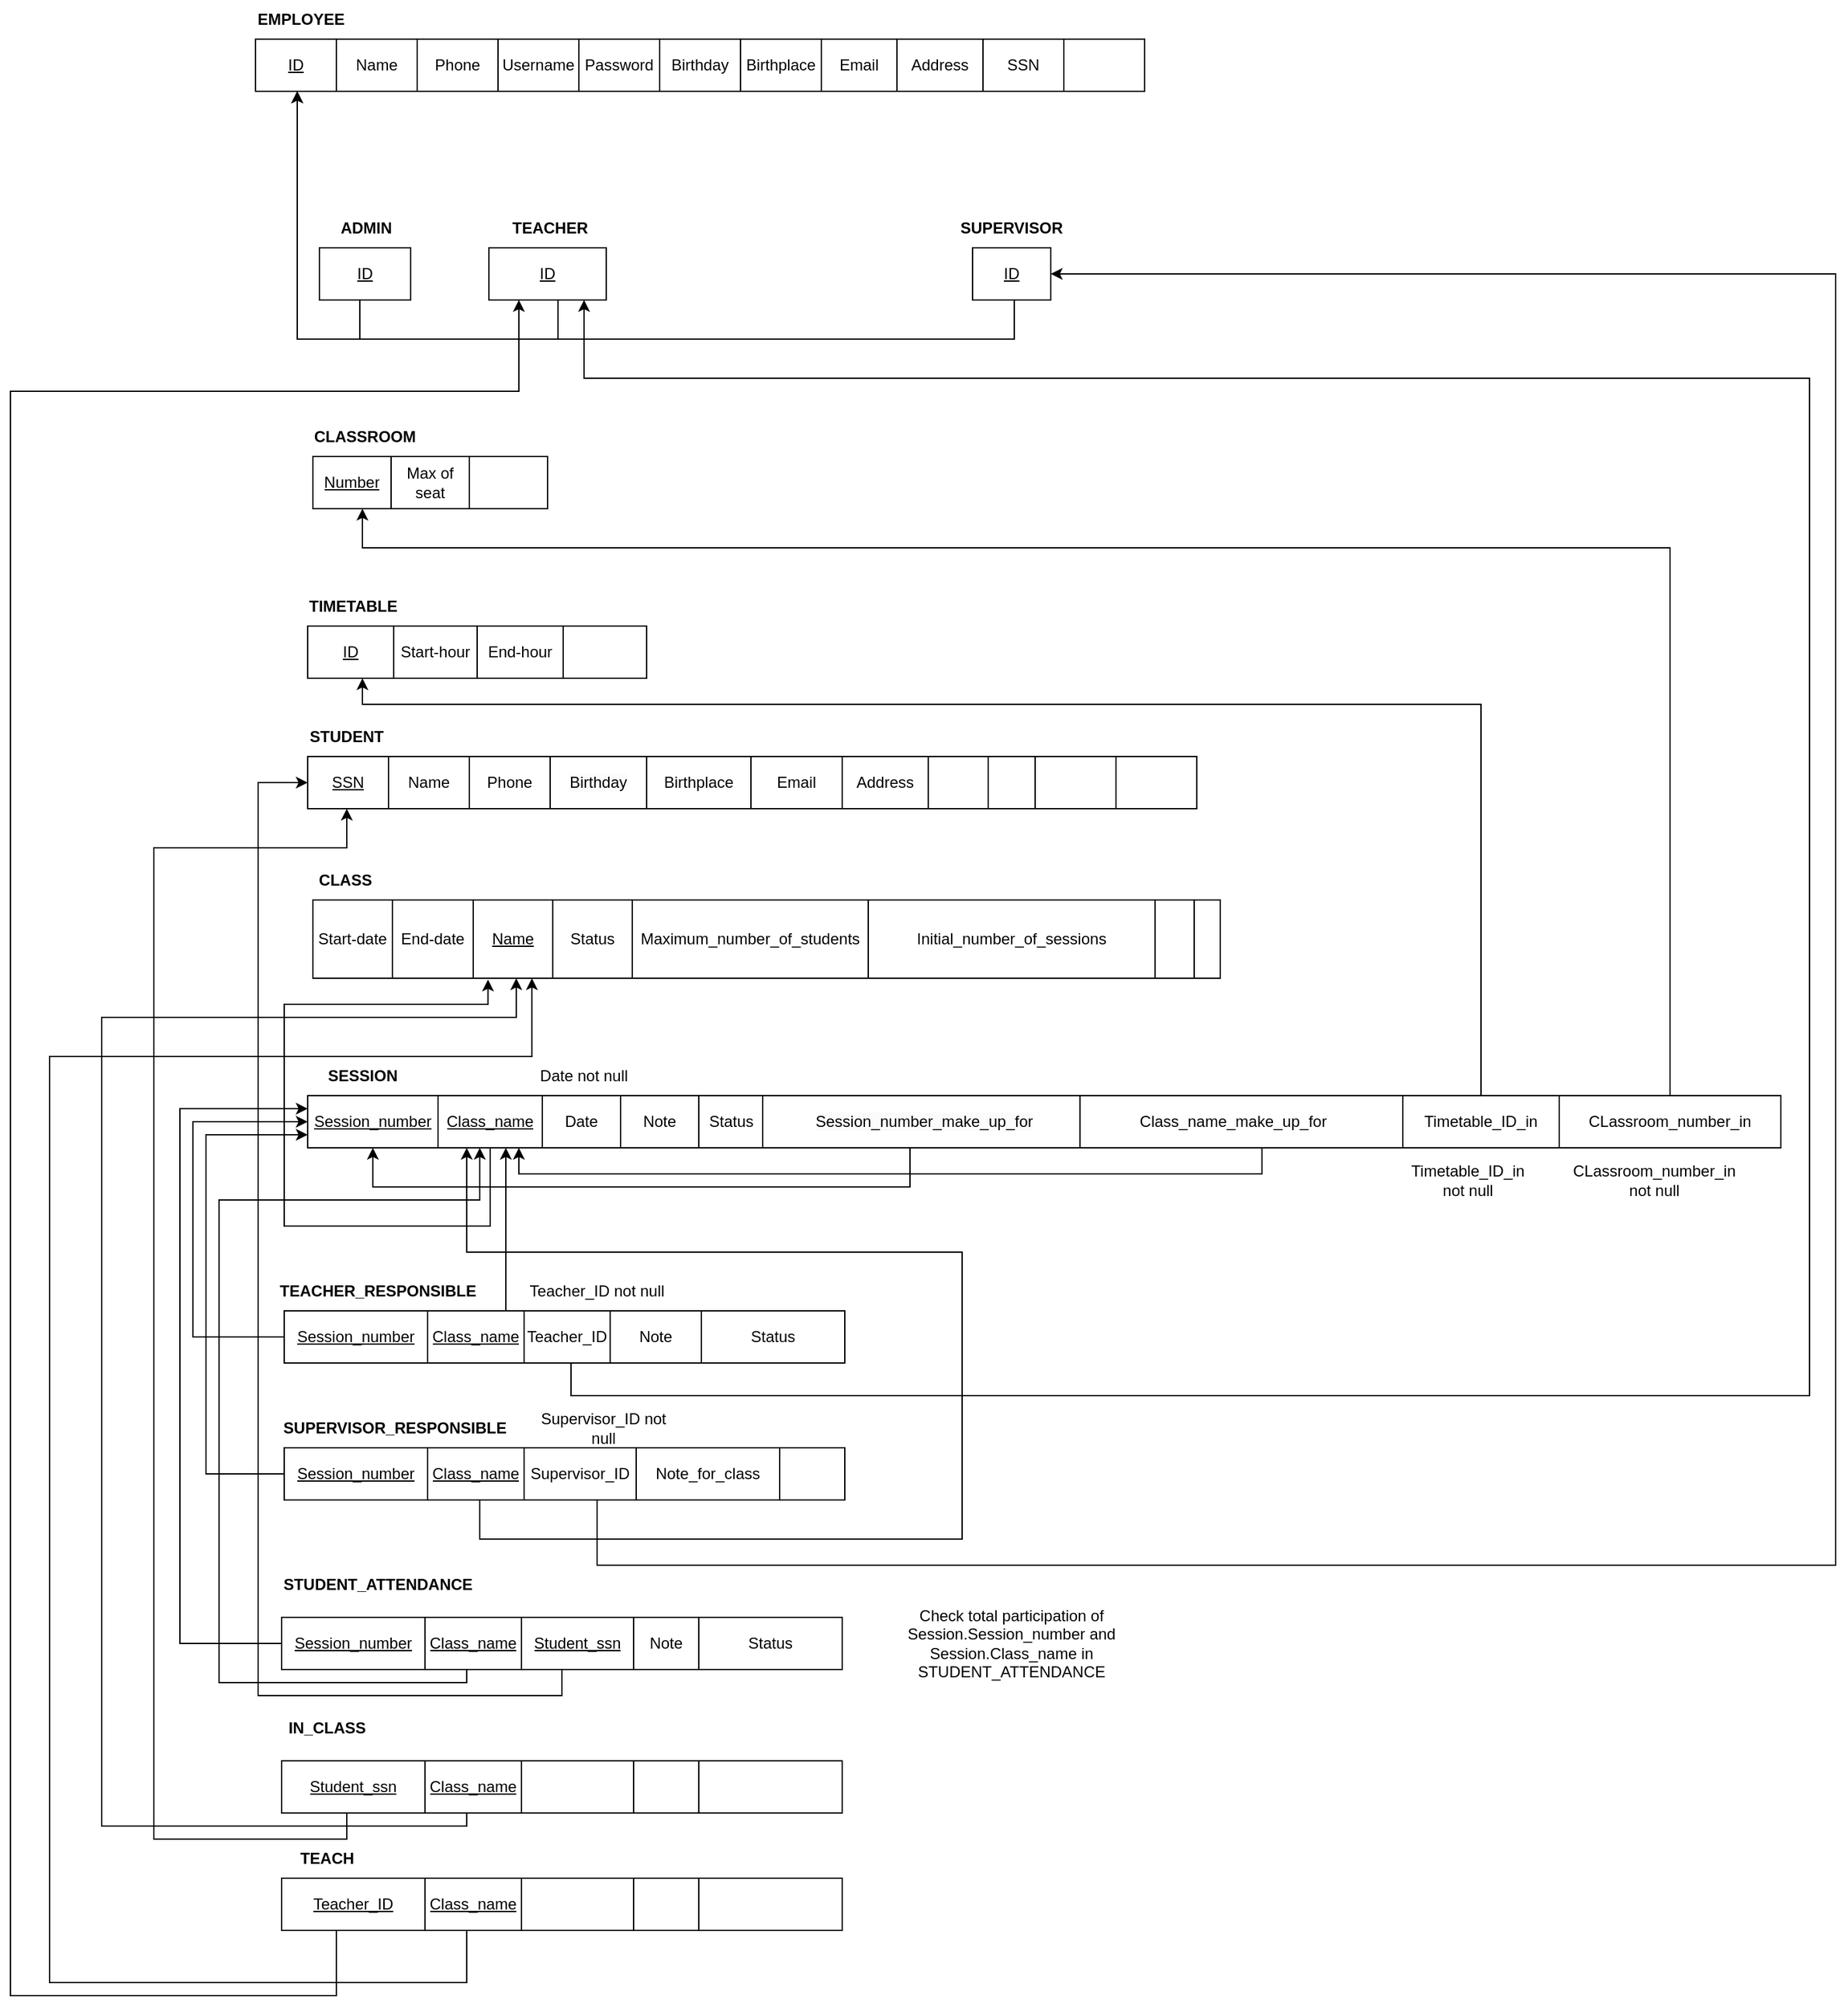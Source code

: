 <mxfile version="21.1.7" type="github">
  <diagram name="Trang-1" id="4RpuYi7avetaEBU4RcvP">
    <mxGraphModel dx="2358" dy="2437" grid="1" gridSize="10" guides="1" tooltips="1" connect="1" arrows="1" fold="1" page="1" pageScale="1" pageWidth="827" pageHeight="1169" math="0" shadow="0">
      <root>
        <mxCell id="0" />
        <mxCell id="1" parent="0" />
        <mxCell id="ESTctOifAB1JOvWOm2H_-1" value="" style="shape=table;startSize=0;container=1;collapsible=0;childLayout=tableLayout;" parent="1" vertex="1">
          <mxGeometry x="258" y="100" width="260" height="40" as="geometry" />
        </mxCell>
        <mxCell id="ESTctOifAB1JOvWOm2H_-2" value="" style="shape=tableRow;horizontal=0;startSize=0;swimlaneHead=0;swimlaneBody=0;strokeColor=inherit;top=0;left=0;bottom=0;right=0;collapsible=0;dropTarget=0;fillColor=none;points=[[0,0.5],[1,0.5]];portConstraint=eastwest;" parent="ESTctOifAB1JOvWOm2H_-1" vertex="1">
          <mxGeometry width="260" height="40" as="geometry" />
        </mxCell>
        <mxCell id="ESTctOifAB1JOvWOm2H_-3" value="&lt;u&gt;ID&lt;/u&gt;" style="shape=partialRectangle;html=1;whiteSpace=wrap;connectable=0;strokeColor=inherit;overflow=hidden;fillColor=none;top=0;left=0;bottom=0;right=0;pointerEvents=1;" parent="ESTctOifAB1JOvWOm2H_-2" vertex="1">
          <mxGeometry width="66" height="40" as="geometry">
            <mxRectangle width="66" height="40" as="alternateBounds" />
          </mxGeometry>
        </mxCell>
        <mxCell id="ESTctOifAB1JOvWOm2H_-4" value="Start-hour" style="shape=partialRectangle;html=1;whiteSpace=wrap;connectable=0;strokeColor=inherit;overflow=hidden;fillColor=none;top=0;left=0;bottom=0;right=0;pointerEvents=1;" parent="ESTctOifAB1JOvWOm2H_-2" vertex="1">
          <mxGeometry x="66" width="64" height="40" as="geometry">
            <mxRectangle width="64" height="40" as="alternateBounds" />
          </mxGeometry>
        </mxCell>
        <mxCell id="ESTctOifAB1JOvWOm2H_-5" value="End-hour" style="shape=partialRectangle;html=1;whiteSpace=wrap;connectable=0;strokeColor=inherit;overflow=hidden;fillColor=none;top=0;left=0;bottom=0;right=0;pointerEvents=1;" parent="ESTctOifAB1JOvWOm2H_-2" vertex="1">
          <mxGeometry x="130" width="66" height="40" as="geometry">
            <mxRectangle width="66" height="40" as="alternateBounds" />
          </mxGeometry>
        </mxCell>
        <mxCell id="ESTctOifAB1JOvWOm2H_-6" value="" style="shape=partialRectangle;html=1;whiteSpace=wrap;connectable=0;strokeColor=inherit;overflow=hidden;fillColor=none;top=0;left=0;bottom=0;right=0;pointerEvents=1;" parent="ESTctOifAB1JOvWOm2H_-2" vertex="1">
          <mxGeometry x="196" width="64" height="40" as="geometry">
            <mxRectangle width="64" height="40" as="alternateBounds" />
          </mxGeometry>
        </mxCell>
        <mxCell id="ESTctOifAB1JOvWOm2H_-7" value="&lt;b&gt;TIMETABLE&lt;/b&gt;" style="text;html=1;strokeColor=none;fillColor=none;align=center;verticalAlign=middle;whiteSpace=wrap;rounded=0;" parent="1" vertex="1">
          <mxGeometry x="258" y="70" width="70" height="30" as="geometry" />
        </mxCell>
        <mxCell id="ESTctOifAB1JOvWOm2H_-10" value="" style="shape=table;startSize=0;container=1;collapsible=0;childLayout=tableLayout;" parent="1" vertex="1">
          <mxGeometry x="262" y="-30" width="180" height="40" as="geometry" />
        </mxCell>
        <mxCell id="ESTctOifAB1JOvWOm2H_-11" value="" style="shape=tableRow;horizontal=0;startSize=0;swimlaneHead=0;swimlaneBody=0;strokeColor=inherit;top=0;left=0;bottom=0;right=0;collapsible=0;dropTarget=0;fillColor=none;points=[[0,0.5],[1,0.5]];portConstraint=eastwest;" parent="ESTctOifAB1JOvWOm2H_-10" vertex="1">
          <mxGeometry width="180" height="40" as="geometry" />
        </mxCell>
        <mxCell id="ESTctOifAB1JOvWOm2H_-12" value="&lt;u&gt;Number&lt;/u&gt;" style="shape=partialRectangle;html=1;whiteSpace=wrap;connectable=0;strokeColor=inherit;overflow=hidden;fillColor=none;top=0;left=0;bottom=0;right=0;pointerEvents=1;" parent="ESTctOifAB1JOvWOm2H_-11" vertex="1">
          <mxGeometry width="60" height="40" as="geometry">
            <mxRectangle width="60" height="40" as="alternateBounds" />
          </mxGeometry>
        </mxCell>
        <mxCell id="ESTctOifAB1JOvWOm2H_-13" value="Max of seat" style="shape=partialRectangle;html=1;whiteSpace=wrap;connectable=0;strokeColor=inherit;overflow=hidden;fillColor=none;top=0;left=0;bottom=0;right=0;pointerEvents=1;" parent="ESTctOifAB1JOvWOm2H_-11" vertex="1">
          <mxGeometry x="60" width="60" height="40" as="geometry">
            <mxRectangle width="60" height="40" as="alternateBounds" />
          </mxGeometry>
        </mxCell>
        <mxCell id="ESTctOifAB1JOvWOm2H_-14" value="" style="shape=partialRectangle;html=1;whiteSpace=wrap;connectable=0;strokeColor=inherit;overflow=hidden;fillColor=none;top=0;left=0;bottom=0;right=0;pointerEvents=1;" parent="ESTctOifAB1JOvWOm2H_-11" vertex="1">
          <mxGeometry x="120" width="60" height="40" as="geometry">
            <mxRectangle width="60" height="40" as="alternateBounds" />
          </mxGeometry>
        </mxCell>
        <mxCell id="ESTctOifAB1JOvWOm2H_-15" value="&lt;b&gt;CLASSROOM&lt;/b&gt;" style="text;html=1;strokeColor=none;fillColor=none;align=center;verticalAlign=middle;whiteSpace=wrap;rounded=0;" parent="1" vertex="1">
          <mxGeometry x="262" y="-60" width="80" height="30" as="geometry" />
        </mxCell>
        <mxCell id="ESTctOifAB1JOvWOm2H_-16" value="&lt;b&gt;STUDENT&lt;/b&gt;" style="text;html=1;strokeColor=none;fillColor=none;align=center;verticalAlign=middle;whiteSpace=wrap;rounded=0;" parent="1" vertex="1">
          <mxGeometry x="258" y="170" width="60" height="30" as="geometry" />
        </mxCell>
        <mxCell id="ESTctOifAB1JOvWOm2H_-17" value="" style="shape=table;startSize=0;container=1;collapsible=0;childLayout=tableLayout;" parent="1" vertex="1">
          <mxGeometry x="258" y="200" width="682" height="40" as="geometry" />
        </mxCell>
        <mxCell id="ESTctOifAB1JOvWOm2H_-18" value="" style="shape=tableRow;horizontal=0;startSize=0;swimlaneHead=0;swimlaneBody=0;strokeColor=inherit;top=0;left=0;bottom=0;right=0;collapsible=0;dropTarget=0;fillColor=none;points=[[0,0.5],[1,0.5]];portConstraint=eastwest;" parent="ESTctOifAB1JOvWOm2H_-17" vertex="1">
          <mxGeometry width="682" height="40" as="geometry" />
        </mxCell>
        <mxCell id="ESTctOifAB1JOvWOm2H_-19" value="&lt;u&gt;SSN&lt;/u&gt;" style="shape=partialRectangle;html=1;whiteSpace=wrap;connectable=0;strokeColor=inherit;overflow=hidden;fillColor=none;top=0;left=0;bottom=0;right=0;pointerEvents=1;" parent="ESTctOifAB1JOvWOm2H_-18" vertex="1">
          <mxGeometry width="62" height="40" as="geometry">
            <mxRectangle width="62" height="40" as="alternateBounds" />
          </mxGeometry>
        </mxCell>
        <mxCell id="ESTctOifAB1JOvWOm2H_-20" value="Name" style="shape=partialRectangle;html=1;whiteSpace=wrap;connectable=0;strokeColor=inherit;overflow=hidden;fillColor=none;top=0;left=0;bottom=0;right=0;pointerEvents=1;" parent="ESTctOifAB1JOvWOm2H_-18" vertex="1">
          <mxGeometry x="62" width="62" height="40" as="geometry">
            <mxRectangle width="62" height="40" as="alternateBounds" />
          </mxGeometry>
        </mxCell>
        <mxCell id="ESTctOifAB1JOvWOm2H_-21" value="Phone" style="shape=partialRectangle;html=1;whiteSpace=wrap;connectable=0;strokeColor=inherit;overflow=hidden;fillColor=none;top=0;left=0;bottom=0;right=0;pointerEvents=1;" parent="ESTctOifAB1JOvWOm2H_-18" vertex="1">
          <mxGeometry x="124" width="62" height="40" as="geometry">
            <mxRectangle width="62" height="40" as="alternateBounds" />
          </mxGeometry>
        </mxCell>
        <mxCell id="ESTctOifAB1JOvWOm2H_-22" value="&lt;span style=&quot;color: rgb(0, 0, 0); font-family: Helvetica; font-size: 12px; font-style: normal; font-variant-ligatures: normal; font-variant-caps: normal; font-weight: 400; letter-spacing: normal; orphans: 2; text-align: center; text-indent: 0px; text-transform: none; widows: 2; word-spacing: 0px; -webkit-text-stroke-width: 0px; background-color: rgb(251, 251, 251); text-decoration-thickness: initial; text-decoration-style: initial; text-decoration-color: initial; float: none; display: inline !important;&quot;&gt;Birthday&lt;/span&gt;" style="shape=partialRectangle;html=1;whiteSpace=wrap;connectable=0;strokeColor=inherit;overflow=hidden;fillColor=none;top=0;left=0;bottom=0;right=0;pointerEvents=1;" parent="ESTctOifAB1JOvWOm2H_-18" vertex="1">
          <mxGeometry x="186" width="74" height="40" as="geometry">
            <mxRectangle width="74" height="40" as="alternateBounds" />
          </mxGeometry>
        </mxCell>
        <mxCell id="ESTctOifAB1JOvWOm2H_-23" value="Birthplace" style="shape=partialRectangle;html=1;whiteSpace=wrap;connectable=0;strokeColor=inherit;overflow=hidden;fillColor=none;top=0;left=0;bottom=0;right=0;pointerEvents=1;" parent="ESTctOifAB1JOvWOm2H_-18" vertex="1">
          <mxGeometry x="260" width="80" height="40" as="geometry">
            <mxRectangle width="80" height="40" as="alternateBounds" />
          </mxGeometry>
        </mxCell>
        <mxCell id="ESTctOifAB1JOvWOm2H_-24" value="Email" style="shape=partialRectangle;html=1;whiteSpace=wrap;connectable=0;strokeColor=inherit;overflow=hidden;fillColor=none;top=0;left=0;bottom=0;right=0;pointerEvents=1;" parent="ESTctOifAB1JOvWOm2H_-18" vertex="1">
          <mxGeometry x="340" width="70" height="40" as="geometry">
            <mxRectangle width="70" height="40" as="alternateBounds" />
          </mxGeometry>
        </mxCell>
        <mxCell id="ESTctOifAB1JOvWOm2H_-25" value="Address" style="shape=partialRectangle;html=1;whiteSpace=wrap;connectable=0;strokeColor=inherit;overflow=hidden;fillColor=none;top=0;left=0;bottom=0;right=0;pointerEvents=1;" parent="ESTctOifAB1JOvWOm2H_-18" vertex="1">
          <mxGeometry x="410" width="66" height="40" as="geometry">
            <mxRectangle width="66" height="40" as="alternateBounds" />
          </mxGeometry>
        </mxCell>
        <mxCell id="ESTctOifAB1JOvWOm2H_-26" value="" style="shape=partialRectangle;html=1;whiteSpace=wrap;connectable=0;strokeColor=inherit;overflow=hidden;fillColor=none;top=0;left=0;bottom=0;right=0;pointerEvents=1;" parent="ESTctOifAB1JOvWOm2H_-18" vertex="1">
          <mxGeometry x="476" width="46" height="40" as="geometry">
            <mxRectangle width="46" height="40" as="alternateBounds" />
          </mxGeometry>
        </mxCell>
        <mxCell id="ESTctOifAB1JOvWOm2H_-27" value="" style="shape=partialRectangle;html=1;whiteSpace=wrap;connectable=0;strokeColor=inherit;overflow=hidden;fillColor=none;top=0;left=0;bottom=0;right=0;pointerEvents=1;" parent="ESTctOifAB1JOvWOm2H_-18" vertex="1">
          <mxGeometry x="522" width="36" height="40" as="geometry">
            <mxRectangle width="36" height="40" as="alternateBounds" />
          </mxGeometry>
        </mxCell>
        <mxCell id="ESTctOifAB1JOvWOm2H_-28" value="" style="shape=partialRectangle;html=1;whiteSpace=wrap;connectable=0;strokeColor=inherit;overflow=hidden;fillColor=none;top=0;left=0;bottom=0;right=0;pointerEvents=1;" parent="ESTctOifAB1JOvWOm2H_-18" vertex="1">
          <mxGeometry x="558" width="62" height="40" as="geometry">
            <mxRectangle width="62" height="40" as="alternateBounds" />
          </mxGeometry>
        </mxCell>
        <mxCell id="ESTctOifAB1JOvWOm2H_-29" value="" style="shape=partialRectangle;html=1;whiteSpace=wrap;connectable=0;strokeColor=inherit;overflow=hidden;fillColor=none;top=0;left=0;bottom=0;right=0;pointerEvents=1;" parent="ESTctOifAB1JOvWOm2H_-18" vertex="1">
          <mxGeometry x="620" width="62" height="40" as="geometry">
            <mxRectangle width="62" height="40" as="alternateBounds" />
          </mxGeometry>
        </mxCell>
        <mxCell id="ESTctOifAB1JOvWOm2H_-30" value="" style="shape=table;startSize=0;container=1;collapsible=0;childLayout=tableLayout;" parent="1" vertex="1">
          <mxGeometry x="262" y="310" width="696" height="60" as="geometry" />
        </mxCell>
        <mxCell id="ESTctOifAB1JOvWOm2H_-31" value="" style="shape=tableRow;horizontal=0;startSize=0;swimlaneHead=0;swimlaneBody=0;strokeColor=inherit;top=0;left=0;bottom=0;right=0;collapsible=0;dropTarget=0;fillColor=none;points=[[0,0.5],[1,0.5]];portConstraint=eastwest;" parent="ESTctOifAB1JOvWOm2H_-30" vertex="1">
          <mxGeometry width="696" height="60" as="geometry" />
        </mxCell>
        <mxCell id="ESTctOifAB1JOvWOm2H_-32" value="Start-date" style="shape=partialRectangle;html=1;whiteSpace=wrap;connectable=0;strokeColor=inherit;overflow=hidden;fillColor=none;top=0;left=0;bottom=0;right=0;pointerEvents=1;" parent="ESTctOifAB1JOvWOm2H_-31" vertex="1">
          <mxGeometry width="61" height="60" as="geometry">
            <mxRectangle width="61" height="60" as="alternateBounds" />
          </mxGeometry>
        </mxCell>
        <mxCell id="ESTctOifAB1JOvWOm2H_-33" value="End-date" style="shape=partialRectangle;html=1;whiteSpace=wrap;connectable=0;strokeColor=inherit;overflow=hidden;fillColor=none;top=0;left=0;bottom=0;right=0;pointerEvents=1;" parent="ESTctOifAB1JOvWOm2H_-31" vertex="1">
          <mxGeometry x="61" width="62" height="60" as="geometry">
            <mxRectangle width="62" height="60" as="alternateBounds" />
          </mxGeometry>
        </mxCell>
        <mxCell id="ESTctOifAB1JOvWOm2H_-34" value="&lt;u&gt;Name&lt;/u&gt;" style="shape=partialRectangle;html=1;whiteSpace=wrap;connectable=0;strokeColor=inherit;overflow=hidden;fillColor=none;top=0;left=0;bottom=0;right=0;pointerEvents=1;" parent="ESTctOifAB1JOvWOm2H_-31" vertex="1">
          <mxGeometry x="123" width="61" height="60" as="geometry">
            <mxRectangle width="61" height="60" as="alternateBounds" />
          </mxGeometry>
        </mxCell>
        <mxCell id="ESTctOifAB1JOvWOm2H_-35" value="Status" style="shape=partialRectangle;html=1;whiteSpace=wrap;connectable=0;strokeColor=inherit;overflow=hidden;fillColor=none;top=0;left=0;bottom=0;right=0;pointerEvents=1;" parent="ESTctOifAB1JOvWOm2H_-31" vertex="1">
          <mxGeometry x="184" width="61" height="60" as="geometry">
            <mxRectangle width="61" height="60" as="alternateBounds" />
          </mxGeometry>
        </mxCell>
        <mxCell id="ESTctOifAB1JOvWOm2H_-36" value="Maximum_number_of_students" style="shape=partialRectangle;html=1;whiteSpace=wrap;connectable=0;strokeColor=inherit;overflow=hidden;fillColor=none;top=0;left=0;bottom=0;right=0;pointerEvents=1;" parent="ESTctOifAB1JOvWOm2H_-31" vertex="1">
          <mxGeometry x="245" width="181" height="60" as="geometry">
            <mxRectangle width="181" height="60" as="alternateBounds" />
          </mxGeometry>
        </mxCell>
        <mxCell id="ESTctOifAB1JOvWOm2H_-37" value="Initial_number_of_sessions" style="shape=partialRectangle;html=1;whiteSpace=wrap;connectable=0;strokeColor=inherit;overflow=hidden;fillColor=none;top=0;left=0;bottom=0;right=0;pointerEvents=1;" parent="ESTctOifAB1JOvWOm2H_-31" vertex="1">
          <mxGeometry x="426" width="220" height="60" as="geometry">
            <mxRectangle width="220" height="60" as="alternateBounds" />
          </mxGeometry>
        </mxCell>
        <mxCell id="ESTctOifAB1JOvWOm2H_-38" value="" style="shape=partialRectangle;html=1;whiteSpace=wrap;connectable=0;strokeColor=inherit;overflow=hidden;fillColor=none;top=0;left=0;bottom=0;right=0;pointerEvents=1;" parent="ESTctOifAB1JOvWOm2H_-31" vertex="1">
          <mxGeometry x="646" width="30" height="60" as="geometry">
            <mxRectangle width="30" height="60" as="alternateBounds" />
          </mxGeometry>
        </mxCell>
        <mxCell id="ESTctOifAB1JOvWOm2H_-39" value="" style="shape=partialRectangle;html=1;whiteSpace=wrap;connectable=0;strokeColor=inherit;overflow=hidden;fillColor=none;top=0;left=0;bottom=0;right=0;pointerEvents=1;" parent="ESTctOifAB1JOvWOm2H_-31" vertex="1">
          <mxGeometry x="676" width="20" height="60" as="geometry">
            <mxRectangle width="20" height="60" as="alternateBounds" />
          </mxGeometry>
        </mxCell>
        <mxCell id="ESTctOifAB1JOvWOm2H_-40" value="&lt;b&gt;CLASS&lt;/b&gt;" style="text;html=1;strokeColor=none;fillColor=none;align=center;verticalAlign=middle;whiteSpace=wrap;rounded=0;" parent="1" vertex="1">
          <mxGeometry x="262" y="280" width="50" height="30" as="geometry" />
        </mxCell>
        <mxCell id="ESTctOifAB1JOvWOm2H_-41" value="" style="shape=table;startSize=0;container=1;collapsible=0;childLayout=tableLayout;movable=1;resizable=1;rotatable=1;deletable=1;editable=1;locked=0;connectable=1;" parent="1" vertex="1">
          <mxGeometry x="258" y="460" width="350" height="40" as="geometry" />
        </mxCell>
        <mxCell id="ESTctOifAB1JOvWOm2H_-42" value="" style="shape=tableRow;horizontal=0;startSize=0;swimlaneHead=0;swimlaneBody=0;strokeColor=inherit;top=0;left=0;bottom=0;right=0;collapsible=0;dropTarget=0;fillColor=none;points=[[0,0.5],[1,0.5]];portConstraint=eastwest;movable=1;resizable=1;rotatable=1;deletable=1;editable=1;locked=0;connectable=1;" parent="ESTctOifAB1JOvWOm2H_-41" vertex="1">
          <mxGeometry width="350" height="40" as="geometry" />
        </mxCell>
        <mxCell id="ESTctOifAB1JOvWOm2H_-43" value="&lt;u style=&quot;border-color: var(--border-color);&quot;&gt;Session_number&lt;/u&gt;" style="shape=partialRectangle;html=1;whiteSpace=wrap;connectable=1;strokeColor=inherit;overflow=hidden;fillColor=none;top=0;left=0;bottom=0;right=0;pointerEvents=1;movable=1;resizable=1;rotatable=1;deletable=1;editable=1;locked=0;" parent="ESTctOifAB1JOvWOm2H_-42" vertex="1">
          <mxGeometry width="100" height="40" as="geometry">
            <mxRectangle width="100" height="40" as="alternateBounds" />
          </mxGeometry>
        </mxCell>
        <mxCell id="ESTctOifAB1JOvWOm2H_-44" value="&lt;u style=&quot;border-color: var(--border-color);&quot;&gt;Class_name&lt;/u&gt;" style="shape=partialRectangle;html=1;whiteSpace=wrap;connectable=1;strokeColor=inherit;overflow=hidden;fillColor=none;top=0;left=0;bottom=0;right=0;pointerEvents=1;movable=1;resizable=1;rotatable=1;deletable=1;editable=1;locked=0;" parent="ESTctOifAB1JOvWOm2H_-42" vertex="1">
          <mxGeometry x="100" width="80" height="40" as="geometry">
            <mxRectangle width="80" height="40" as="alternateBounds" />
          </mxGeometry>
        </mxCell>
        <mxCell id="ESTctOifAB1JOvWOm2H_-45" value="&lt;span style=&quot;border-color: var(--border-color);&quot;&gt;Date&lt;/span&gt;" style="shape=partialRectangle;html=1;whiteSpace=wrap;connectable=1;strokeColor=inherit;overflow=hidden;fillColor=none;top=0;left=0;bottom=0;right=0;pointerEvents=1;movable=1;resizable=1;rotatable=1;deletable=1;editable=1;locked=0;" parent="ESTctOifAB1JOvWOm2H_-42" vertex="1">
          <mxGeometry x="180" width="60" height="40" as="geometry">
            <mxRectangle width="60" height="40" as="alternateBounds" />
          </mxGeometry>
        </mxCell>
        <mxCell id="ESTctOifAB1JOvWOm2H_-46" value="Note" style="shape=partialRectangle;html=1;whiteSpace=wrap;connectable=1;strokeColor=inherit;overflow=hidden;fillColor=none;top=0;left=0;bottom=0;right=0;pointerEvents=1;movable=1;resizable=1;rotatable=1;deletable=1;editable=1;locked=0;" parent="ESTctOifAB1JOvWOm2H_-42" vertex="1">
          <mxGeometry x="240" width="60" height="40" as="geometry">
            <mxRectangle width="60" height="40" as="alternateBounds" />
          </mxGeometry>
        </mxCell>
        <mxCell id="ESTctOifAB1JOvWOm2H_-47" value="Status" style="shape=partialRectangle;html=1;whiteSpace=wrap;connectable=1;strokeColor=inherit;overflow=hidden;fillColor=none;top=0;left=0;bottom=0;right=0;pointerEvents=1;movable=1;resizable=1;rotatable=1;deletable=1;editable=1;locked=0;" parent="ESTctOifAB1JOvWOm2H_-42" vertex="1">
          <mxGeometry x="300" width="50" height="40" as="geometry">
            <mxRectangle width="50" height="40" as="alternateBounds" />
          </mxGeometry>
        </mxCell>
        <mxCell id="ESTctOifAB1JOvWOm2H_-48" value="&lt;b&gt;SESSION&amp;nbsp;&lt;/b&gt;" style="text;html=1;strokeColor=none;fillColor=none;align=center;verticalAlign=middle;whiteSpace=wrap;rounded=0;" parent="1" vertex="1">
          <mxGeometry x="257" y="430" width="90" height="30" as="geometry" />
        </mxCell>
        <mxCell id="ESTctOifAB1JOvWOm2H_-74" value="" style="group" parent="1" connectable="0" vertex="1">
          <mxGeometry x="628" y="450" width="400" height="50" as="geometry" />
        </mxCell>
        <mxCell id="ESTctOifAB1JOvWOm2H_-59" value="&lt;span style=&quot;color: rgb(0, 0, 0); font-family: Helvetica; font-size: 12px; font-style: normal; font-variant-ligatures: normal; font-variant-caps: normal; font-weight: 400; letter-spacing: normal; orphans: 2; text-align: center; text-indent: 0px; text-transform: none; widows: 2; word-spacing: 0px; -webkit-text-stroke-width: 0px; background-color: rgb(251, 251, 251); text-decoration-thickness: initial; text-decoration-style: initial; text-decoration-color: initial; float: none; display: inline !important;&quot;&gt;Session_number_make_up_for&lt;/span&gt;" style="rounded=0;whiteSpace=wrap;html=1;movable=1;resizable=1;rotatable=1;deletable=1;editable=1;locked=0;connectable=1;" parent="ESTctOifAB1JOvWOm2H_-74" vertex="1">
          <mxGeometry x="-20.995" y="10" width="247.619" height="40" as="geometry" />
        </mxCell>
        <mxCell id="ESTctOifAB1JOvWOm2H_-75" value="Timetable_ID_in" style="rounded=0;whiteSpace=wrap;html=1;" parent="1" vertex="1">
          <mxGeometry x="1098" y="460" width="120" height="40" as="geometry" />
        </mxCell>
        <mxCell id="ESTctOifAB1JOvWOm2H_-64" value="" style="group" parent="1" connectable="0" vertex="1">
          <mxGeometry x="838" y="450" width="260" height="50" as="geometry" />
        </mxCell>
        <mxCell id="ESTctOifAB1JOvWOm2H_-63" value="Class_name" style="text;html=1;strokeColor=none;fillColor=none;align=center;verticalAlign=middle;whiteSpace=wrap;rounded=0;" parent="ESTctOifAB1JOvWOm2H_-64" vertex="1">
          <mxGeometry x="61.905" y="5" height="30" as="geometry" />
        </mxCell>
        <mxCell id="ESTctOifAB1JOvWOm2H_-60" value="" style="rounded=0;whiteSpace=wrap;html=1;" parent="ESTctOifAB1JOvWOm2H_-64" vertex="1">
          <mxGeometry x="12.381" y="10" width="247.619" height="40" as="geometry" />
        </mxCell>
        <mxCell id="ESTctOifAB1JOvWOm2H_-73" value="Class_name_make_up_for" style="text;html=1;strokeColor=none;fillColor=none;align=center;verticalAlign=middle;whiteSpace=wrap;rounded=0;" parent="ESTctOifAB1JOvWOm2H_-64" vertex="1">
          <mxGeometry x="92.857" y="15" width="74.286" height="30" as="geometry" />
        </mxCell>
        <mxCell id="ESTctOifAB1JOvWOm2H_-81" value="CLassroom_number_in" style="rounded=0;whiteSpace=wrap;html=1;" parent="1" vertex="1">
          <mxGeometry x="1218" y="460" width="170" height="40" as="geometry" />
        </mxCell>
        <mxCell id="ESTctOifAB1JOvWOm2H_-83" value="" style="shape=table;startSize=0;container=1;collapsible=0;childLayout=tableLayout;" parent="1" vertex="1">
          <mxGeometry x="240" y="625" width="430" height="40" as="geometry" />
        </mxCell>
        <mxCell id="ESTctOifAB1JOvWOm2H_-84" value="" style="shape=tableRow;horizontal=0;startSize=0;swimlaneHead=0;swimlaneBody=0;strokeColor=inherit;top=0;left=0;bottom=0;right=0;collapsible=0;dropTarget=0;fillColor=none;points=[[0,0.5],[1,0.5]];portConstraint=eastwest;" parent="ESTctOifAB1JOvWOm2H_-83" vertex="1">
          <mxGeometry width="430" height="40" as="geometry" />
        </mxCell>
        <mxCell id="ESTctOifAB1JOvWOm2H_-85" value="&lt;u&gt;Session_number&lt;/u&gt;" style="shape=partialRectangle;html=1;whiteSpace=wrap;connectable=0;strokeColor=inherit;overflow=hidden;fillColor=none;top=0;left=0;bottom=0;right=0;pointerEvents=1;" parent="ESTctOifAB1JOvWOm2H_-84" vertex="1">
          <mxGeometry width="110" height="40" as="geometry">
            <mxRectangle width="110" height="40" as="alternateBounds" />
          </mxGeometry>
        </mxCell>
        <mxCell id="ESTctOifAB1JOvWOm2H_-86" value="&lt;u style=&quot;border-color: var(--border-color);&quot;&gt;Class_name&lt;/u&gt;" style="shape=partialRectangle;html=1;whiteSpace=wrap;connectable=0;strokeColor=inherit;overflow=hidden;fillColor=none;top=0;left=0;bottom=0;right=0;pointerEvents=1;" parent="ESTctOifAB1JOvWOm2H_-84" vertex="1">
          <mxGeometry x="110" width="74" height="40" as="geometry">
            <mxRectangle width="74" height="40" as="alternateBounds" />
          </mxGeometry>
        </mxCell>
        <mxCell id="ESTctOifAB1JOvWOm2H_-87" value="&lt;span style=&quot;border-color: var(--border-color);&quot;&gt;Teacher_ID&lt;/span&gt;" style="shape=partialRectangle;html=1;whiteSpace=wrap;connectable=0;strokeColor=inherit;overflow=hidden;fillColor=none;top=0;left=0;bottom=0;right=0;pointerEvents=1;" parent="ESTctOifAB1JOvWOm2H_-84" vertex="1">
          <mxGeometry x="184" width="66" height="40" as="geometry">
            <mxRectangle width="66" height="40" as="alternateBounds" />
          </mxGeometry>
        </mxCell>
        <mxCell id="ESTctOifAB1JOvWOm2H_-88" value="Note" style="shape=partialRectangle;html=1;whiteSpace=wrap;connectable=0;strokeColor=inherit;overflow=hidden;fillColor=none;top=0;left=0;bottom=0;right=0;pointerEvents=1;" parent="ESTctOifAB1JOvWOm2H_-84" vertex="1">
          <mxGeometry x="250" width="70" height="40" as="geometry">
            <mxRectangle width="70" height="40" as="alternateBounds" />
          </mxGeometry>
        </mxCell>
        <mxCell id="ESTctOifAB1JOvWOm2H_-89" value="Status" style="shape=partialRectangle;html=1;whiteSpace=wrap;connectable=0;strokeColor=inherit;overflow=hidden;fillColor=none;top=0;left=0;bottom=0;right=0;pointerEvents=1;" parent="ESTctOifAB1JOvWOm2H_-84" vertex="1">
          <mxGeometry x="320" width="110" height="40" as="geometry">
            <mxRectangle width="110" height="40" as="alternateBounds" />
          </mxGeometry>
        </mxCell>
        <mxCell id="ESTctOifAB1JOvWOm2H_-90" value="&lt;b&gt;TEACHER_RESPONSIBLE&lt;/b&gt;" style="text;html=1;strokeColor=none;fillColor=none;align=center;verticalAlign=middle;whiteSpace=wrap;rounded=0;" parent="1" vertex="1">
          <mxGeometry x="267" y="595" width="90" height="30" as="geometry" />
        </mxCell>
        <mxCell id="ESTctOifAB1JOvWOm2H_-91" value="" style="shape=table;startSize=0;container=1;collapsible=0;childLayout=tableLayout;" parent="1" vertex="1">
          <mxGeometry x="240" y="730" width="430" height="40" as="geometry" />
        </mxCell>
        <mxCell id="ESTctOifAB1JOvWOm2H_-92" value="" style="shape=tableRow;horizontal=0;startSize=0;swimlaneHead=0;swimlaneBody=0;strokeColor=inherit;top=0;left=0;bottom=0;right=0;collapsible=0;dropTarget=0;fillColor=none;points=[[0,0.5],[1,0.5]];portConstraint=eastwest;" parent="ESTctOifAB1JOvWOm2H_-91" vertex="1">
          <mxGeometry width="430" height="40" as="geometry" />
        </mxCell>
        <mxCell id="ESTctOifAB1JOvWOm2H_-93" value="&lt;u&gt;Session_number&lt;/u&gt;" style="shape=partialRectangle;html=1;whiteSpace=wrap;connectable=0;strokeColor=inherit;overflow=hidden;fillColor=none;top=0;left=0;bottom=0;right=0;pointerEvents=1;" parent="ESTctOifAB1JOvWOm2H_-92" vertex="1">
          <mxGeometry width="110" height="40" as="geometry">
            <mxRectangle width="110" height="40" as="alternateBounds" />
          </mxGeometry>
        </mxCell>
        <mxCell id="ESTctOifAB1JOvWOm2H_-94" value="&lt;u style=&quot;border-color: var(--border-color);&quot;&gt;Class_name&lt;/u&gt;" style="shape=partialRectangle;html=1;whiteSpace=wrap;connectable=0;strokeColor=inherit;overflow=hidden;fillColor=none;top=0;left=0;bottom=0;right=0;pointerEvents=1;" parent="ESTctOifAB1JOvWOm2H_-92" vertex="1">
          <mxGeometry x="110" width="74" height="40" as="geometry">
            <mxRectangle width="74" height="40" as="alternateBounds" />
          </mxGeometry>
        </mxCell>
        <mxCell id="ESTctOifAB1JOvWOm2H_-95" value="&lt;span style=&quot;border-color: var(--border-color);&quot;&gt;Supervisor_ID&lt;/span&gt;" style="shape=partialRectangle;html=1;whiteSpace=wrap;connectable=0;strokeColor=inherit;overflow=hidden;fillColor=none;top=0;left=0;bottom=0;right=0;pointerEvents=1;" parent="ESTctOifAB1JOvWOm2H_-92" vertex="1">
          <mxGeometry x="184" width="86" height="40" as="geometry">
            <mxRectangle width="86" height="40" as="alternateBounds" />
          </mxGeometry>
        </mxCell>
        <mxCell id="ESTctOifAB1JOvWOm2H_-96" value="Note_for_class" style="shape=partialRectangle;html=1;whiteSpace=wrap;connectable=0;strokeColor=inherit;overflow=hidden;fillColor=none;top=0;left=0;bottom=0;right=0;pointerEvents=1;" parent="ESTctOifAB1JOvWOm2H_-92" vertex="1">
          <mxGeometry x="270" width="110" height="40" as="geometry">
            <mxRectangle width="110" height="40" as="alternateBounds" />
          </mxGeometry>
        </mxCell>
        <mxCell id="ESTctOifAB1JOvWOm2H_-97" value="" style="shape=partialRectangle;html=1;whiteSpace=wrap;connectable=0;strokeColor=inherit;overflow=hidden;fillColor=none;top=0;left=0;bottom=0;right=0;pointerEvents=1;" parent="ESTctOifAB1JOvWOm2H_-92" vertex="1">
          <mxGeometry x="380" width="50" height="40" as="geometry">
            <mxRectangle width="50" height="40" as="alternateBounds" />
          </mxGeometry>
        </mxCell>
        <mxCell id="ESTctOifAB1JOvWOm2H_-98" value="&lt;b&gt;SUPERVISOR_RESPONSIBLE&lt;/b&gt;" style="text;html=1;strokeColor=none;fillColor=none;align=center;verticalAlign=middle;whiteSpace=wrap;rounded=0;" parent="1" vertex="1">
          <mxGeometry x="280" y="700" width="90" height="30" as="geometry" />
        </mxCell>
        <mxCell id="ESTctOifAB1JOvWOm2H_-99" value="" style="shape=table;startSize=0;container=1;collapsible=0;childLayout=tableLayout;" parent="1" vertex="1">
          <mxGeometry x="238" y="860" width="430" height="40" as="geometry" />
        </mxCell>
        <mxCell id="ESTctOifAB1JOvWOm2H_-100" value="" style="shape=tableRow;horizontal=0;startSize=0;swimlaneHead=0;swimlaneBody=0;strokeColor=inherit;top=0;left=0;bottom=0;right=0;collapsible=0;dropTarget=0;fillColor=none;points=[[0,0.5],[1,0.5]];portConstraint=eastwest;" parent="ESTctOifAB1JOvWOm2H_-99" vertex="1">
          <mxGeometry width="430" height="40" as="geometry" />
        </mxCell>
        <mxCell id="ESTctOifAB1JOvWOm2H_-101" value="&lt;u&gt;Session_number&lt;/u&gt;" style="shape=partialRectangle;html=1;whiteSpace=wrap;connectable=0;strokeColor=inherit;overflow=hidden;fillColor=none;top=0;left=0;bottom=0;right=0;pointerEvents=1;" parent="ESTctOifAB1JOvWOm2H_-100" vertex="1">
          <mxGeometry width="110" height="40" as="geometry">
            <mxRectangle width="110" height="40" as="alternateBounds" />
          </mxGeometry>
        </mxCell>
        <mxCell id="ESTctOifAB1JOvWOm2H_-102" value="&lt;u style=&quot;border-color: var(--border-color);&quot;&gt;Class_name&lt;/u&gt;" style="shape=partialRectangle;html=1;whiteSpace=wrap;connectable=0;strokeColor=inherit;overflow=hidden;fillColor=none;top=0;left=0;bottom=0;right=0;pointerEvents=1;" parent="ESTctOifAB1JOvWOm2H_-100" vertex="1">
          <mxGeometry x="110" width="74" height="40" as="geometry">
            <mxRectangle width="74" height="40" as="alternateBounds" />
          </mxGeometry>
        </mxCell>
        <mxCell id="ESTctOifAB1JOvWOm2H_-103" value="&lt;span style=&quot;border-color: var(--border-color);&quot;&gt;&lt;u&gt;Student_ssn&lt;/u&gt;&lt;/span&gt;" style="shape=partialRectangle;html=1;whiteSpace=wrap;connectable=0;strokeColor=inherit;overflow=hidden;fillColor=none;top=0;left=0;bottom=0;right=0;pointerEvents=1;" parent="ESTctOifAB1JOvWOm2H_-100" vertex="1">
          <mxGeometry x="184" width="86" height="40" as="geometry">
            <mxRectangle width="86" height="40" as="alternateBounds" />
          </mxGeometry>
        </mxCell>
        <mxCell id="ESTctOifAB1JOvWOm2H_-104" value="Note" style="shape=partialRectangle;html=1;whiteSpace=wrap;connectable=0;strokeColor=inherit;overflow=hidden;fillColor=none;top=0;left=0;bottom=0;right=0;pointerEvents=1;" parent="ESTctOifAB1JOvWOm2H_-100" vertex="1">
          <mxGeometry x="270" width="50" height="40" as="geometry">
            <mxRectangle width="50" height="40" as="alternateBounds" />
          </mxGeometry>
        </mxCell>
        <mxCell id="ESTctOifAB1JOvWOm2H_-105" value="Status" style="shape=partialRectangle;html=1;whiteSpace=wrap;connectable=0;strokeColor=inherit;overflow=hidden;fillColor=none;top=0;left=0;bottom=0;right=0;pointerEvents=1;" parent="ESTctOifAB1JOvWOm2H_-100" vertex="1">
          <mxGeometry x="320" width="110" height="40" as="geometry">
            <mxRectangle width="110" height="40" as="alternateBounds" />
          </mxGeometry>
        </mxCell>
        <mxCell id="ESTctOifAB1JOvWOm2H_-106" value="&lt;b&gt;STUDENT_ATTENDANCE&lt;/b&gt;" style="text;html=1;strokeColor=none;fillColor=none;align=center;verticalAlign=middle;whiteSpace=wrap;rounded=0;" parent="1" vertex="1">
          <mxGeometry x="267" y="820" width="90" height="30" as="geometry" />
        </mxCell>
        <mxCell id="ESTctOifAB1JOvWOm2H_-107" value="" style="shape=table;startSize=0;container=1;collapsible=0;childLayout=tableLayout;" parent="1" vertex="1">
          <mxGeometry x="238" y="970" width="430" height="40" as="geometry" />
        </mxCell>
        <mxCell id="ESTctOifAB1JOvWOm2H_-108" value="" style="shape=tableRow;horizontal=0;startSize=0;swimlaneHead=0;swimlaneBody=0;strokeColor=inherit;top=0;left=0;bottom=0;right=0;collapsible=0;dropTarget=0;fillColor=none;points=[[0,0.5],[1,0.5]];portConstraint=eastwest;" parent="ESTctOifAB1JOvWOm2H_-107" vertex="1">
          <mxGeometry width="430" height="40" as="geometry" />
        </mxCell>
        <mxCell id="ESTctOifAB1JOvWOm2H_-109" value="&lt;u style=&quot;border-color: var(--border-color);&quot;&gt;Student_ssn&lt;/u&gt;" style="shape=partialRectangle;html=1;whiteSpace=wrap;connectable=0;strokeColor=inherit;overflow=hidden;fillColor=none;top=0;left=0;bottom=0;right=0;pointerEvents=1;" parent="ESTctOifAB1JOvWOm2H_-108" vertex="1">
          <mxGeometry width="110" height="40" as="geometry">
            <mxRectangle width="110" height="40" as="alternateBounds" />
          </mxGeometry>
        </mxCell>
        <mxCell id="ESTctOifAB1JOvWOm2H_-110" value="&lt;u style=&quot;border-color: var(--border-color);&quot;&gt;Class_name&lt;/u&gt;" style="shape=partialRectangle;html=1;whiteSpace=wrap;connectable=0;strokeColor=inherit;overflow=hidden;fillColor=none;top=0;left=0;bottom=0;right=0;pointerEvents=1;" parent="ESTctOifAB1JOvWOm2H_-108" vertex="1">
          <mxGeometry x="110" width="74" height="40" as="geometry">
            <mxRectangle width="74" height="40" as="alternateBounds" />
          </mxGeometry>
        </mxCell>
        <mxCell id="ESTctOifAB1JOvWOm2H_-111" value="" style="shape=partialRectangle;html=1;whiteSpace=wrap;connectable=0;strokeColor=inherit;overflow=hidden;fillColor=none;top=0;left=0;bottom=0;right=0;pointerEvents=1;" parent="ESTctOifAB1JOvWOm2H_-108" vertex="1">
          <mxGeometry x="184" width="86" height="40" as="geometry">
            <mxRectangle width="86" height="40" as="alternateBounds" />
          </mxGeometry>
        </mxCell>
        <mxCell id="ESTctOifAB1JOvWOm2H_-112" value="" style="shape=partialRectangle;html=1;whiteSpace=wrap;connectable=0;strokeColor=inherit;overflow=hidden;fillColor=none;top=0;left=0;bottom=0;right=0;pointerEvents=1;" parent="ESTctOifAB1JOvWOm2H_-108" vertex="1">
          <mxGeometry x="270" width="50" height="40" as="geometry">
            <mxRectangle width="50" height="40" as="alternateBounds" />
          </mxGeometry>
        </mxCell>
        <mxCell id="ESTctOifAB1JOvWOm2H_-113" value="" style="shape=partialRectangle;html=1;whiteSpace=wrap;connectable=0;strokeColor=inherit;overflow=hidden;fillColor=none;top=0;left=0;bottom=0;right=0;pointerEvents=1;" parent="ESTctOifAB1JOvWOm2H_-108" vertex="1">
          <mxGeometry x="320" width="110" height="40" as="geometry">
            <mxRectangle width="110" height="40" as="alternateBounds" />
          </mxGeometry>
        </mxCell>
        <mxCell id="ESTctOifAB1JOvWOm2H_-114" value="&lt;b&gt;IN_CLASS&lt;/b&gt;" style="text;html=1;strokeColor=none;fillColor=none;align=center;verticalAlign=middle;whiteSpace=wrap;rounded=0;" parent="1" vertex="1">
          <mxGeometry x="228" y="930" width="90" height="30" as="geometry" />
        </mxCell>
        <mxCell id="ESTctOifAB1JOvWOm2H_-115" value="" style="shape=table;startSize=0;container=1;collapsible=0;childLayout=tableLayout;" parent="1" vertex="1">
          <mxGeometry x="238" y="1060" width="430" height="40" as="geometry" />
        </mxCell>
        <mxCell id="ESTctOifAB1JOvWOm2H_-116" value="" style="shape=tableRow;horizontal=0;startSize=0;swimlaneHead=0;swimlaneBody=0;strokeColor=inherit;top=0;left=0;bottom=0;right=0;collapsible=0;dropTarget=0;fillColor=none;points=[[0,0.5],[1,0.5]];portConstraint=eastwest;" parent="ESTctOifAB1JOvWOm2H_-115" vertex="1">
          <mxGeometry width="430" height="40" as="geometry" />
        </mxCell>
        <mxCell id="ESTctOifAB1JOvWOm2H_-117" value="&lt;u style=&quot;border-color: var(--border-color);&quot;&gt;Teacher_ID&lt;/u&gt;" style="shape=partialRectangle;html=1;whiteSpace=wrap;connectable=0;strokeColor=inherit;overflow=hidden;fillColor=none;top=0;left=0;bottom=0;right=0;pointerEvents=1;" parent="ESTctOifAB1JOvWOm2H_-116" vertex="1">
          <mxGeometry width="110" height="40" as="geometry">
            <mxRectangle width="110" height="40" as="alternateBounds" />
          </mxGeometry>
        </mxCell>
        <mxCell id="ESTctOifAB1JOvWOm2H_-118" value="&lt;u style=&quot;border-color: var(--border-color);&quot;&gt;Class_name&lt;/u&gt;" style="shape=partialRectangle;html=1;whiteSpace=wrap;connectable=0;strokeColor=inherit;overflow=hidden;fillColor=none;top=0;left=0;bottom=0;right=0;pointerEvents=1;" parent="ESTctOifAB1JOvWOm2H_-116" vertex="1">
          <mxGeometry x="110" width="74" height="40" as="geometry">
            <mxRectangle width="74" height="40" as="alternateBounds" />
          </mxGeometry>
        </mxCell>
        <mxCell id="ESTctOifAB1JOvWOm2H_-119" value="" style="shape=partialRectangle;html=1;whiteSpace=wrap;connectable=0;strokeColor=inherit;overflow=hidden;fillColor=none;top=0;left=0;bottom=0;right=0;pointerEvents=1;" parent="ESTctOifAB1JOvWOm2H_-116" vertex="1">
          <mxGeometry x="184" width="86" height="40" as="geometry">
            <mxRectangle width="86" height="40" as="alternateBounds" />
          </mxGeometry>
        </mxCell>
        <mxCell id="ESTctOifAB1JOvWOm2H_-120" value="" style="shape=partialRectangle;html=1;whiteSpace=wrap;connectable=0;strokeColor=inherit;overflow=hidden;fillColor=none;top=0;left=0;bottom=0;right=0;pointerEvents=1;" parent="ESTctOifAB1JOvWOm2H_-116" vertex="1">
          <mxGeometry x="270" width="50" height="40" as="geometry">
            <mxRectangle width="50" height="40" as="alternateBounds" />
          </mxGeometry>
        </mxCell>
        <mxCell id="ESTctOifAB1JOvWOm2H_-121" value="" style="shape=partialRectangle;html=1;whiteSpace=wrap;connectable=0;strokeColor=inherit;overflow=hidden;fillColor=none;top=0;left=0;bottom=0;right=0;pointerEvents=1;" parent="ESTctOifAB1JOvWOm2H_-116" vertex="1">
          <mxGeometry x="320" width="110" height="40" as="geometry">
            <mxRectangle width="110" height="40" as="alternateBounds" />
          </mxGeometry>
        </mxCell>
        <mxCell id="ESTctOifAB1JOvWOm2H_-122" value="&lt;b&gt;TEACH&lt;/b&gt;" style="text;html=1;strokeColor=none;fillColor=none;align=center;verticalAlign=middle;whiteSpace=wrap;rounded=0;" parent="1" vertex="1">
          <mxGeometry x="228" y="1030" width="90" height="30" as="geometry" />
        </mxCell>
        <mxCell id="ESTctOifAB1JOvWOm2H_-219" value="" style="shape=table;startSize=0;container=1;collapsible=0;childLayout=tableLayout;" parent="1" vertex="1">
          <mxGeometry x="218" y="-350" width="682" height="40" as="geometry" />
        </mxCell>
        <mxCell id="ESTctOifAB1JOvWOm2H_-220" value="" style="shape=tableRow;horizontal=0;startSize=0;swimlaneHead=0;swimlaneBody=0;strokeColor=inherit;top=0;left=0;bottom=0;right=0;collapsible=0;dropTarget=0;fillColor=none;points=[[0,0.5],[1,0.5]];portConstraint=eastwest;" parent="ESTctOifAB1JOvWOm2H_-219" vertex="1">
          <mxGeometry width="682" height="40" as="geometry" />
        </mxCell>
        <mxCell id="ESTctOifAB1JOvWOm2H_-221" value="&lt;u&gt;ID&lt;/u&gt;" style="shape=partialRectangle;html=1;whiteSpace=wrap;connectable=0;strokeColor=inherit;overflow=hidden;fillColor=none;top=0;left=0;bottom=0;right=0;pointerEvents=1;" parent="ESTctOifAB1JOvWOm2H_-220" vertex="1">
          <mxGeometry width="62" height="40" as="geometry">
            <mxRectangle width="62" height="40" as="alternateBounds" />
          </mxGeometry>
        </mxCell>
        <mxCell id="ESTctOifAB1JOvWOm2H_-222" value="Name" style="shape=partialRectangle;html=1;whiteSpace=wrap;connectable=0;strokeColor=inherit;overflow=hidden;fillColor=none;top=0;left=0;bottom=0;right=0;pointerEvents=1;" parent="ESTctOifAB1JOvWOm2H_-220" vertex="1">
          <mxGeometry x="62" width="62" height="40" as="geometry">
            <mxRectangle width="62" height="40" as="alternateBounds" />
          </mxGeometry>
        </mxCell>
        <mxCell id="ESTctOifAB1JOvWOm2H_-223" value="Phone" style="shape=partialRectangle;html=1;whiteSpace=wrap;connectable=0;strokeColor=inherit;overflow=hidden;fillColor=none;top=0;left=0;bottom=0;right=0;pointerEvents=1;" parent="ESTctOifAB1JOvWOm2H_-220" vertex="1">
          <mxGeometry x="124" width="62" height="40" as="geometry">
            <mxRectangle width="62" height="40" as="alternateBounds" />
          </mxGeometry>
        </mxCell>
        <mxCell id="ESTctOifAB1JOvWOm2H_-224" value="Username" style="shape=partialRectangle;html=1;whiteSpace=wrap;connectable=0;strokeColor=inherit;overflow=hidden;fillColor=none;top=0;left=0;bottom=0;right=0;pointerEvents=1;" parent="ESTctOifAB1JOvWOm2H_-220" vertex="1">
          <mxGeometry x="186" width="62" height="40" as="geometry">
            <mxRectangle width="62" height="40" as="alternateBounds" />
          </mxGeometry>
        </mxCell>
        <mxCell id="ESTctOifAB1JOvWOm2H_-225" value="Password" style="shape=partialRectangle;html=1;whiteSpace=wrap;connectable=0;strokeColor=inherit;overflow=hidden;fillColor=none;top=0;left=0;bottom=0;right=0;pointerEvents=1;" parent="ESTctOifAB1JOvWOm2H_-220" vertex="1">
          <mxGeometry x="248" width="62" height="40" as="geometry">
            <mxRectangle width="62" height="40" as="alternateBounds" />
          </mxGeometry>
        </mxCell>
        <mxCell id="ESTctOifAB1JOvWOm2H_-226" value="Birthday" style="shape=partialRectangle;html=1;whiteSpace=wrap;connectable=0;strokeColor=inherit;overflow=hidden;fillColor=none;top=0;left=0;bottom=0;right=0;pointerEvents=1;" parent="ESTctOifAB1JOvWOm2H_-220" vertex="1">
          <mxGeometry x="310" width="62" height="40" as="geometry">
            <mxRectangle width="62" height="40" as="alternateBounds" />
          </mxGeometry>
        </mxCell>
        <mxCell id="ESTctOifAB1JOvWOm2H_-227" value="Birthplace" style="shape=partialRectangle;html=1;whiteSpace=wrap;connectable=0;strokeColor=inherit;overflow=hidden;fillColor=none;top=0;left=0;bottom=0;right=0;pointerEvents=1;" parent="ESTctOifAB1JOvWOm2H_-220" vertex="1">
          <mxGeometry x="372" width="62" height="40" as="geometry">
            <mxRectangle width="62" height="40" as="alternateBounds" />
          </mxGeometry>
        </mxCell>
        <mxCell id="ESTctOifAB1JOvWOm2H_-228" value="Email" style="shape=partialRectangle;html=1;whiteSpace=wrap;connectable=0;strokeColor=inherit;overflow=hidden;fillColor=none;top=0;left=0;bottom=0;right=0;pointerEvents=1;" parent="ESTctOifAB1JOvWOm2H_-220" vertex="1">
          <mxGeometry x="434" width="58" height="40" as="geometry">
            <mxRectangle width="58" height="40" as="alternateBounds" />
          </mxGeometry>
        </mxCell>
        <mxCell id="ESTctOifAB1JOvWOm2H_-229" value="Address" style="shape=partialRectangle;html=1;whiteSpace=wrap;connectable=0;strokeColor=inherit;overflow=hidden;fillColor=none;top=0;left=0;bottom=0;right=0;pointerEvents=1;" parent="ESTctOifAB1JOvWOm2H_-220" vertex="1">
          <mxGeometry x="492" width="66" height="40" as="geometry">
            <mxRectangle width="66" height="40" as="alternateBounds" />
          </mxGeometry>
        </mxCell>
        <mxCell id="ESTctOifAB1JOvWOm2H_-230" value="SSN" style="shape=partialRectangle;html=1;whiteSpace=wrap;connectable=0;strokeColor=inherit;overflow=hidden;fillColor=none;top=0;left=0;bottom=0;right=0;pointerEvents=1;" parent="ESTctOifAB1JOvWOm2H_-220" vertex="1">
          <mxGeometry x="558" width="62" height="40" as="geometry">
            <mxRectangle width="62" height="40" as="alternateBounds" />
          </mxGeometry>
        </mxCell>
        <mxCell id="ESTctOifAB1JOvWOm2H_-231" value="" style="shape=partialRectangle;html=1;whiteSpace=wrap;connectable=0;strokeColor=inherit;overflow=hidden;fillColor=none;top=0;left=0;bottom=0;right=0;pointerEvents=1;" parent="ESTctOifAB1JOvWOm2H_-220" vertex="1">
          <mxGeometry x="620" width="62" height="40" as="geometry">
            <mxRectangle width="62" height="40" as="alternateBounds" />
          </mxGeometry>
        </mxCell>
        <mxCell id="ESTctOifAB1JOvWOm2H_-232" value="&lt;b&gt;EMPLOYEE&lt;/b&gt;" style="text;html=1;strokeColor=none;fillColor=none;align=center;verticalAlign=middle;whiteSpace=wrap;rounded=0;" parent="1" vertex="1">
          <mxGeometry x="218" y="-380" width="70" height="30" as="geometry" />
        </mxCell>
        <mxCell id="ESTctOifAB1JOvWOm2H_-233" value="" style="shape=table;startSize=0;container=1;collapsible=0;childLayout=tableLayout;" parent="1" vertex="1">
          <mxGeometry x="267" y="-190" width="70" height="40" as="geometry" />
        </mxCell>
        <mxCell id="ESTctOifAB1JOvWOm2H_-234" value="" style="shape=tableRow;horizontal=0;startSize=0;swimlaneHead=0;swimlaneBody=0;strokeColor=inherit;top=0;left=0;bottom=0;right=0;collapsible=0;dropTarget=0;fillColor=none;points=[[0,0.5],[1,0.5]];portConstraint=eastwest;" parent="ESTctOifAB1JOvWOm2H_-233" vertex="1">
          <mxGeometry width="70" height="40" as="geometry" />
        </mxCell>
        <mxCell id="ESTctOifAB1JOvWOm2H_-235" value="&lt;u&gt;ID&lt;/u&gt;" style="shape=partialRectangle;html=1;whiteSpace=wrap;connectable=0;strokeColor=inherit;overflow=hidden;fillColor=none;top=0;left=0;bottom=0;right=0;pointerEvents=1;" parent="ESTctOifAB1JOvWOm2H_-234" vertex="1">
          <mxGeometry width="70" height="40" as="geometry">
            <mxRectangle width="70" height="40" as="alternateBounds" />
          </mxGeometry>
        </mxCell>
        <mxCell id="ESTctOifAB1JOvWOm2H_-236" value="&lt;b&gt;ADMIN&lt;/b&gt;" style="text;html=1;strokeColor=none;fillColor=none;align=center;verticalAlign=middle;whiteSpace=wrap;rounded=0;" parent="1" vertex="1">
          <mxGeometry x="283" y="-220" width="40" height="30" as="geometry" />
        </mxCell>
        <mxCell id="ESTctOifAB1JOvWOm2H_-243" value="&lt;b&gt;TEACHER&lt;/b&gt;" style="text;html=1;strokeColor=none;fillColor=none;align=center;verticalAlign=middle;whiteSpace=wrap;rounded=0;" parent="1" vertex="1">
          <mxGeometry x="414" y="-220" width="60" height="30" as="geometry" />
        </mxCell>
        <mxCell id="ESTctOifAB1JOvWOm2H_-244" value="" style="shape=table;startSize=0;container=1;collapsible=0;childLayout=tableLayout;" parent="1" vertex="1">
          <mxGeometry x="768" y="-190" width="60" height="40" as="geometry" />
        </mxCell>
        <mxCell id="ESTctOifAB1JOvWOm2H_-245" value="" style="shape=tableRow;horizontal=0;startSize=0;swimlaneHead=0;swimlaneBody=0;strokeColor=inherit;top=0;left=0;bottom=0;right=0;collapsible=0;dropTarget=0;fillColor=none;points=[[0,0.5],[1,0.5]];portConstraint=eastwest;" parent="ESTctOifAB1JOvWOm2H_-244" vertex="1">
          <mxGeometry width="60" height="40" as="geometry" />
        </mxCell>
        <mxCell id="ESTctOifAB1JOvWOm2H_-246" value="&lt;u&gt;ID&lt;/u&gt;" style="shape=partialRectangle;html=1;whiteSpace=wrap;connectable=0;strokeColor=inherit;overflow=hidden;fillColor=none;top=0;left=0;bottom=0;right=0;pointerEvents=1;" parent="ESTctOifAB1JOvWOm2H_-245" vertex="1">
          <mxGeometry width="60" height="40" as="geometry">
            <mxRectangle width="60" height="40" as="alternateBounds" />
          </mxGeometry>
        </mxCell>
        <mxCell id="ESTctOifAB1JOvWOm2H_-247" value="&lt;b&gt;SUPERVISOR&lt;/b&gt;" style="text;html=1;strokeColor=none;fillColor=none;align=center;verticalAlign=middle;whiteSpace=wrap;rounded=0;" parent="1" vertex="1">
          <mxGeometry x="758" y="-220" width="80" height="30" as="geometry" />
        </mxCell>
        <mxCell id="ESTctOifAB1JOvWOm2H_-253" value="&lt;u&gt;ID&lt;/u&gt;" style="rounded=0;whiteSpace=wrap;html=1;" parent="1" vertex="1">
          <mxGeometry x="397" y="-190" width="90" height="40" as="geometry" />
        </mxCell>
        <mxCell id="ESTctOifAB1JOvWOm2H_-257" value="" style="endArrow=classic;html=1;rounded=0;edgeStyle=orthogonalEdgeStyle;" parent="1" target="ESTctOifAB1JOvWOm2H_-220" edge="1" source="ESTctOifAB1JOvWOm2H_-234">
          <mxGeometry width="50" height="50" relative="1" as="geometry">
            <mxPoint x="248" y="-110" as="sourcePoint" />
            <mxPoint x="638" y="-240" as="targetPoint" />
            <Array as="points">
              <mxPoint x="298" y="-120" />
              <mxPoint x="250" y="-120" />
            </Array>
          </mxGeometry>
        </mxCell>
        <mxCell id="ESTctOifAB1JOvWOm2H_-264" value="" style="endArrow=classic;html=1;rounded=0;edgeStyle=orthogonalEdgeStyle;" parent="1" source="ESTctOifAB1JOvWOm2H_-108" target="ESTctOifAB1JOvWOm2H_-31" edge="1">
          <mxGeometry width="50" height="50" relative="1" as="geometry">
            <mxPoint x="498" y="810" as="sourcePoint" />
            <mxPoint x="148" y="600" as="targetPoint" />
            <Array as="points">
              <mxPoint x="380" y="1020" />
              <mxPoint x="100" y="1020" />
              <mxPoint x="100" y="400" />
              <mxPoint x="418" y="400" />
            </Array>
          </mxGeometry>
        </mxCell>
        <mxCell id="ESTctOifAB1JOvWOm2H_-266" value="" style="endArrow=classic;html=1;rounded=0;edgeStyle=orthogonalEdgeStyle;" parent="1" source="ESTctOifAB1JOvWOm2H_-116" target="ESTctOifAB1JOvWOm2H_-253" edge="1">
          <mxGeometry width="50" height="50" relative="1" as="geometry">
            <mxPoint x="289" y="1080" as="sourcePoint" />
            <mxPoint x="427" y="-150" as="targetPoint" />
            <Array as="points">
              <mxPoint x="280" y="1150" />
              <mxPoint x="30" y="1150" />
              <mxPoint x="30" y="-80" />
              <mxPoint x="420" y="-80" />
            </Array>
          </mxGeometry>
        </mxCell>
        <mxCell id="ESTctOifAB1JOvWOm2H_-267" value="" style="endArrow=classic;html=1;rounded=0;edgeStyle=orthogonalEdgeStyle;" parent="1" source="ESTctOifAB1JOvWOm2H_-108" target="ESTctOifAB1JOvWOm2H_-18" edge="1">
          <mxGeometry width="50" height="50" relative="1" as="geometry">
            <mxPoint x="408" y="710" as="sourcePoint" />
            <mxPoint x="458" y="660" as="targetPoint" />
            <Array as="points">
              <mxPoint x="288" y="1030" />
              <mxPoint x="140" y="1030" />
              <mxPoint x="140" y="270" />
              <mxPoint x="288" y="270" />
            </Array>
          </mxGeometry>
        </mxCell>
        <mxCell id="ESTctOifAB1JOvWOm2H_-268" value="" style="endArrow=classic;html=1;rounded=0;entryX=0.193;entryY=1.017;entryDx=0;entryDy=0;entryPerimeter=0;edgeStyle=orthogonalEdgeStyle;" parent="1" source="ESTctOifAB1JOvWOm2H_-44" target="ESTctOifAB1JOvWOm2H_-31" edge="1">
          <mxGeometry width="50" height="50" relative="1" as="geometry">
            <mxPoint x="408" y="410" as="sourcePoint" />
            <mxPoint x="458" y="360" as="targetPoint" />
            <Array as="points">
              <mxPoint x="398" y="560" />
              <mxPoint x="240" y="560" />
              <mxPoint x="240" y="390" />
              <mxPoint x="396" y="390" />
            </Array>
          </mxGeometry>
        </mxCell>
        <mxCell id="ESTctOifAB1JOvWOm2H_-269" value="" style="endArrow=classic;html=1;rounded=0;edgeStyle=orthogonalEdgeStyle;" parent="1" target="ESTctOifAB1JOvWOm2H_-43" edge="1" source="ESTctOifAB1JOvWOm2H_-59">
          <mxGeometry width="50" height="50" relative="1" as="geometry">
            <mxPoint x="728" y="500" as="sourcePoint" />
            <mxPoint x="458" y="390" as="targetPoint" />
            <Array as="points">
              <mxPoint x="720" y="530" />
              <mxPoint x="308" y="530" />
            </Array>
          </mxGeometry>
        </mxCell>
        <mxCell id="ESTctOifAB1JOvWOm2H_-271" value="" style="endArrow=classic;html=1;rounded=0;edgeStyle=orthogonalEdgeStyle;" parent="1" source="ESTctOifAB1JOvWOm2H_-75" target="ESTctOifAB1JOvWOm2H_-2" edge="1">
          <mxGeometry width="50" height="50" relative="1" as="geometry">
            <mxPoint x="1048" y="410" as="sourcePoint" />
            <mxPoint x="1098" y="360" as="targetPoint" />
            <Array as="points">
              <mxPoint x="1158" y="160" />
              <mxPoint x="300" y="160" />
            </Array>
          </mxGeometry>
        </mxCell>
        <mxCell id="ESTctOifAB1JOvWOm2H_-272" value="" style="endArrow=classic;html=1;rounded=0;edgeStyle=orthogonalEdgeStyle;" parent="1" source="ESTctOifAB1JOvWOm2H_-81" target="ESTctOifAB1JOvWOm2H_-11" edge="1">
          <mxGeometry width="50" height="50" relative="1" as="geometry">
            <mxPoint x="1078" y="310" as="sourcePoint" />
            <mxPoint x="1128" y="260" as="targetPoint" />
            <Array as="points">
              <mxPoint x="1303" y="40" />
              <mxPoint x="300" y="40" />
            </Array>
          </mxGeometry>
        </mxCell>
        <mxCell id="33r6gbF3mUUKnf8esajG-1" value="" style="endArrow=classic;html=1;rounded=0;edgeStyle=orthogonalEdgeStyle;" edge="1" parent="1" source="ESTctOifAB1JOvWOm2H_-253" target="ESTctOifAB1JOvWOm2H_-220">
          <mxGeometry width="50" height="50" relative="1" as="geometry">
            <mxPoint x="308" y="-140" as="sourcePoint" />
            <mxPoint x="260" y="-300" as="targetPoint" />
            <Array as="points">
              <mxPoint x="450" y="-120" />
              <mxPoint x="250" y="-120" />
            </Array>
          </mxGeometry>
        </mxCell>
        <mxCell id="33r6gbF3mUUKnf8esajG-2" value="" style="endArrow=classic;html=1;rounded=0;edgeStyle=orthogonalEdgeStyle;" edge="1" parent="1" source="ESTctOifAB1JOvWOm2H_-245" target="ESTctOifAB1JOvWOm2H_-220">
          <mxGeometry width="50" height="50" relative="1" as="geometry">
            <mxPoint x="460" y="-140" as="sourcePoint" />
            <mxPoint x="260" y="-300" as="targetPoint" />
            <Array as="points">
              <mxPoint x="800" y="-120" />
              <mxPoint x="250" y="-120" />
            </Array>
          </mxGeometry>
        </mxCell>
        <mxCell id="33r6gbF3mUUKnf8esajG-6" value="" style="endArrow=classic;html=1;rounded=0;edgeStyle=orthogonalEdgeStyle;" edge="1" parent="1" source="ESTctOifAB1JOvWOm2H_-116" target="ESTctOifAB1JOvWOm2H_-31">
          <mxGeometry width="50" height="50" relative="1" as="geometry">
            <mxPoint x="290" y="1110" as="sourcePoint" />
            <mxPoint x="430" y="-140" as="targetPoint" />
            <Array as="points">
              <mxPoint x="380" y="1140" />
              <mxPoint x="60" y="1140" />
              <mxPoint x="60" y="430" />
              <mxPoint x="430" y="430" />
            </Array>
          </mxGeometry>
        </mxCell>
        <mxCell id="33r6gbF3mUUKnf8esajG-8" value="" style="endArrow=classic;html=1;rounded=0;edgeStyle=orthogonalEdgeStyle;" edge="1" parent="1" source="ESTctOifAB1JOvWOm2H_-60" target="ESTctOifAB1JOvWOm2H_-44">
          <mxGeometry width="50" height="50" relative="1" as="geometry">
            <mxPoint x="408" y="480" as="sourcePoint" />
            <mxPoint x="406" y="381" as="targetPoint" />
            <Array as="points">
              <mxPoint x="990" y="520" />
              <mxPoint x="420" y="520" />
            </Array>
          </mxGeometry>
        </mxCell>
        <mxCell id="33r6gbF3mUUKnf8esajG-9" value="" style="endArrow=classic;html=1;rounded=0;edgeStyle=orthogonalEdgeStyle;" edge="1" parent="1" source="ESTctOifAB1JOvWOm2H_-100" target="ESTctOifAB1JOvWOm2H_-43">
          <mxGeometry width="50" height="50" relative="1" as="geometry">
            <mxPoint x="800" y="680" as="sourcePoint" />
            <mxPoint x="850" y="630" as="targetPoint" />
            <Array as="points">
              <mxPoint x="160" y="880" />
              <mxPoint x="160" y="470" />
            </Array>
          </mxGeometry>
        </mxCell>
        <mxCell id="33r6gbF3mUUKnf8esajG-11" value="" style="endArrow=classic;html=1;rounded=0;edgeStyle=orthogonalEdgeStyle;" edge="1" parent="1" source="ESTctOifAB1JOvWOm2H_-100" target="ESTctOifAB1JOvWOm2H_-44">
          <mxGeometry width="50" height="50" relative="1" as="geometry">
            <mxPoint x="248" y="890" as="sourcePoint" />
            <mxPoint x="268" y="490" as="targetPoint" />
            <Array as="points">
              <mxPoint x="380" y="910" />
              <mxPoint x="190" y="910" />
              <mxPoint x="190" y="540" />
              <mxPoint x="390" y="540" />
            </Array>
          </mxGeometry>
        </mxCell>
        <mxCell id="33r6gbF3mUUKnf8esajG-12" value="" style="endArrow=classic;html=1;rounded=0;edgeStyle=orthogonalEdgeStyle;" edge="1" parent="1" source="ESTctOifAB1JOvWOm2H_-100" target="ESTctOifAB1JOvWOm2H_-18">
          <mxGeometry width="50" height="50" relative="1" as="geometry">
            <mxPoint x="390" y="910" as="sourcePoint" />
            <mxPoint x="400" y="510" as="targetPoint" />
            <Array as="points">
              <mxPoint x="453" y="920" />
              <mxPoint x="220" y="920" />
              <mxPoint x="220" y="220" />
            </Array>
          </mxGeometry>
        </mxCell>
        <mxCell id="33r6gbF3mUUKnf8esajG-14" value="Timetable_ID_in not null" style="text;html=1;strokeColor=none;fillColor=none;align=center;verticalAlign=middle;whiteSpace=wrap;rounded=0;" vertex="1" parent="1">
          <mxGeometry x="1098" y="510" width="100" height="30" as="geometry" />
        </mxCell>
        <mxCell id="33r6gbF3mUUKnf8esajG-15" value="CLassroom_number_in not null" style="text;html=1;strokeColor=none;fillColor=none;align=center;verticalAlign=middle;whiteSpace=wrap;rounded=0;" vertex="1" parent="1">
          <mxGeometry x="1241" y="510" width="100" height="30" as="geometry" />
        </mxCell>
        <mxCell id="33r6gbF3mUUKnf8esajG-16" value="Date not null" style="text;html=1;strokeColor=none;fillColor=none;align=center;verticalAlign=middle;whiteSpace=wrap;rounded=0;" vertex="1" parent="1">
          <mxGeometry x="420" y="430" width="100" height="30" as="geometry" />
        </mxCell>
        <mxCell id="33r6gbF3mUUKnf8esajG-18" value="Check total participation of Session.Session_number and Session.Class_name in STUDENT_ATTENDANCE" style="text;html=1;strokeColor=none;fillColor=none;align=center;verticalAlign=middle;whiteSpace=wrap;rounded=0;" vertex="1" parent="1">
          <mxGeometry x="663" y="865" width="270" height="30" as="geometry" />
        </mxCell>
        <mxCell id="33r6gbF3mUUKnf8esajG-19" value="" style="endArrow=classic;html=1;rounded=0;edgeStyle=orthogonalEdgeStyle;" edge="1" parent="1" source="ESTctOifAB1JOvWOm2H_-84" target="ESTctOifAB1JOvWOm2H_-43">
          <mxGeometry width="50" height="50" relative="1" as="geometry">
            <mxPoint x="248" y="890" as="sourcePoint" />
            <mxPoint x="268" y="480" as="targetPoint" />
            <Array as="points">
              <mxPoint x="170" y="645" />
              <mxPoint x="170" y="480" />
            </Array>
          </mxGeometry>
        </mxCell>
        <mxCell id="33r6gbF3mUUKnf8esajG-20" value="" style="endArrow=classic;html=1;rounded=0;edgeStyle=orthogonalEdgeStyle;" edge="1" parent="1" source="ESTctOifAB1JOvWOm2H_-92" target="ESTctOifAB1JOvWOm2H_-43">
          <mxGeometry width="50" height="50" relative="1" as="geometry">
            <mxPoint x="250" y="655" as="sourcePoint" />
            <mxPoint x="268" y="490" as="targetPoint" />
            <Array as="points">
              <mxPoint x="180" y="750" />
              <mxPoint x="180" y="490" />
            </Array>
          </mxGeometry>
        </mxCell>
        <mxCell id="33r6gbF3mUUKnf8esajG-21" value="" style="endArrow=classic;html=1;rounded=0;edgeStyle=orthogonalEdgeStyle;" edge="1" parent="1" source="ESTctOifAB1JOvWOm2H_-84" target="ESTctOifAB1JOvWOm2H_-44">
          <mxGeometry width="50" height="50" relative="1" as="geometry">
            <mxPoint x="250" y="655" as="sourcePoint" />
            <mxPoint x="268" y="490" as="targetPoint" />
            <Array as="points">
              <mxPoint x="410" y="560" />
              <mxPoint x="410" y="560" />
            </Array>
          </mxGeometry>
        </mxCell>
        <mxCell id="33r6gbF3mUUKnf8esajG-22" value="" style="endArrow=classic;html=1;rounded=0;edgeStyle=orthogonalEdgeStyle;" edge="1" parent="1" source="ESTctOifAB1JOvWOm2H_-92" target="ESTctOifAB1JOvWOm2H_-44">
          <mxGeometry width="50" height="50" relative="1" as="geometry">
            <mxPoint x="430" y="635" as="sourcePoint" />
            <mxPoint x="430" y="510" as="targetPoint" />
            <Array as="points">
              <mxPoint x="390" y="800" />
              <mxPoint x="760" y="800" />
              <mxPoint x="760" y="580" />
              <mxPoint x="380" y="580" />
            </Array>
          </mxGeometry>
        </mxCell>
        <mxCell id="33r6gbF3mUUKnf8esajG-23" value="Teacher_ID not null" style="text;html=1;strokeColor=none;fillColor=none;align=center;verticalAlign=middle;whiteSpace=wrap;rounded=0;" vertex="1" parent="1">
          <mxGeometry x="425" y="595" width="110" height="30" as="geometry" />
        </mxCell>
        <mxCell id="33r6gbF3mUUKnf8esajG-24" value="Supervisor_ID not null" style="text;html=1;strokeColor=none;fillColor=none;align=center;verticalAlign=middle;whiteSpace=wrap;rounded=0;" vertex="1" parent="1">
          <mxGeometry x="425" y="700" width="120" height="30" as="geometry" />
        </mxCell>
        <mxCell id="33r6gbF3mUUKnf8esajG-26" value="" style="endArrow=classic;html=1;rounded=0;edgeStyle=orthogonalEdgeStyle;" edge="1" parent="1" source="ESTctOifAB1JOvWOm2H_-92" target="ESTctOifAB1JOvWOm2H_-245">
          <mxGeometry width="50" height="50" relative="1" as="geometry">
            <mxPoint x="400" y="780" as="sourcePoint" />
            <mxPoint x="390" y="510" as="targetPoint" />
            <Array as="points">
              <mxPoint x="480" y="820" />
              <mxPoint x="1430" y="820" />
              <mxPoint x="1430" y="-170" />
            </Array>
          </mxGeometry>
        </mxCell>
        <mxCell id="33r6gbF3mUUKnf8esajG-27" value="" style="endArrow=classic;html=1;rounded=0;edgeStyle=orthogonalEdgeStyle;" edge="1" parent="1" source="ESTctOifAB1JOvWOm2H_-84" target="ESTctOifAB1JOvWOm2H_-253">
          <mxGeometry width="50" height="50" relative="1" as="geometry">
            <mxPoint x="490" y="780" as="sourcePoint" />
            <mxPoint x="838" y="-160" as="targetPoint" />
            <Array as="points">
              <mxPoint x="460" y="690" />
              <mxPoint x="1410" y="690" />
              <mxPoint x="1410" y="-90" />
              <mxPoint x="470" y="-90" />
            </Array>
          </mxGeometry>
        </mxCell>
      </root>
    </mxGraphModel>
  </diagram>
</mxfile>
